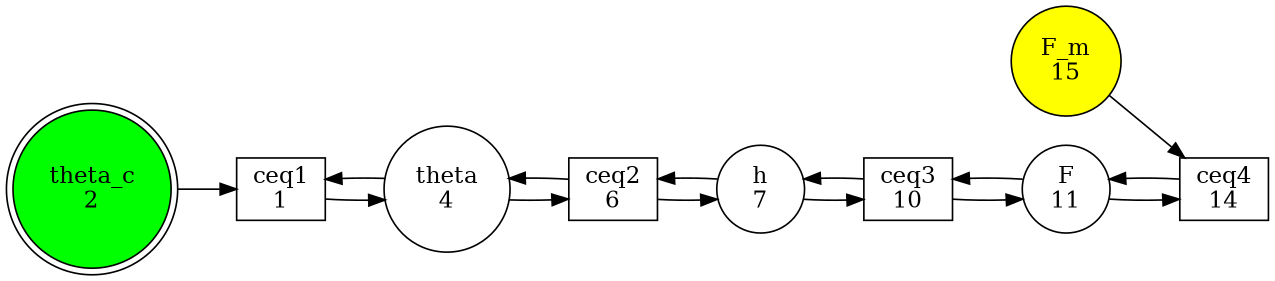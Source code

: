 digraph G {
rankdir = LR;
size ="8.5"
node [shape = box, fillcolor = white, style = filled, label="ceq1
1"]; ceq1;
node [shape = box, fillcolor = white, style = filled, label="ceq2
6"]; ceq2;
node [shape = box, fillcolor = white, style = filled, label="ceq3
10"]; ceq3;
node [shape = box, fillcolor = white, style = filled, label="ceq4
14"]; ceq4;
node [shape = doublecircle, fillcolor = green, style = filled, label="theta_c
2"]; theta_c;
node [shape = circle, fillcolor = white, style = filled, label="theta
4"]; theta;
node [shape = circle, fillcolor = white, style = filled, label="h
7"]; h;
node [shape = circle, fillcolor = white, style = filled, label="F
11"]; F;
node [shape = circle, fillcolor = yellow, style = filled, label="F_m
15"]; F_m;
theta_c -> ceq1 [penwidth = 1];
ceq1 -> theta [penwidth = 1];
theta -> ceq1 [penwidth = 1];
ceq2 -> h [penwidth = 1];
h -> ceq2 [penwidth = 1];
ceq2 -> theta [penwidth = 1];
theta -> ceq2 [penwidth = 1];
ceq3 -> F [penwidth = 1];
F -> ceq3 [penwidth = 1];
ceq3 -> h [penwidth = 1];
h -> ceq3 [penwidth = 1];
F_m -> ceq4 [penwidth = 1];
ceq4 -> F [penwidth = 1];
F -> ceq4 [penwidth = 1];
}
